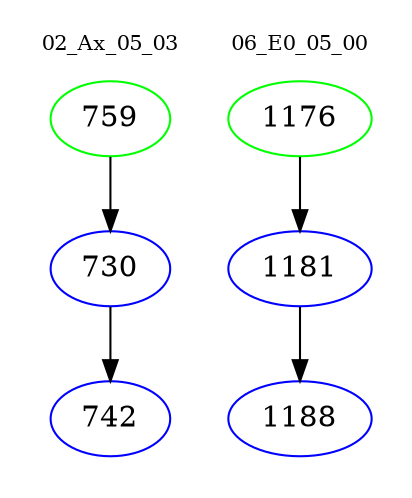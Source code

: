 digraph{
subgraph cluster_0 {
color = white
label = "02_Ax_05_03";
fontsize=10;
T0_759 [label="759", color="green"]
T0_759 -> T0_730 [color="black"]
T0_730 [label="730", color="blue"]
T0_730 -> T0_742 [color="black"]
T0_742 [label="742", color="blue"]
}
subgraph cluster_1 {
color = white
label = "06_E0_05_00";
fontsize=10;
T1_1176 [label="1176", color="green"]
T1_1176 -> T1_1181 [color="black"]
T1_1181 [label="1181", color="blue"]
T1_1181 -> T1_1188 [color="black"]
T1_1188 [label="1188", color="blue"]
}
}
